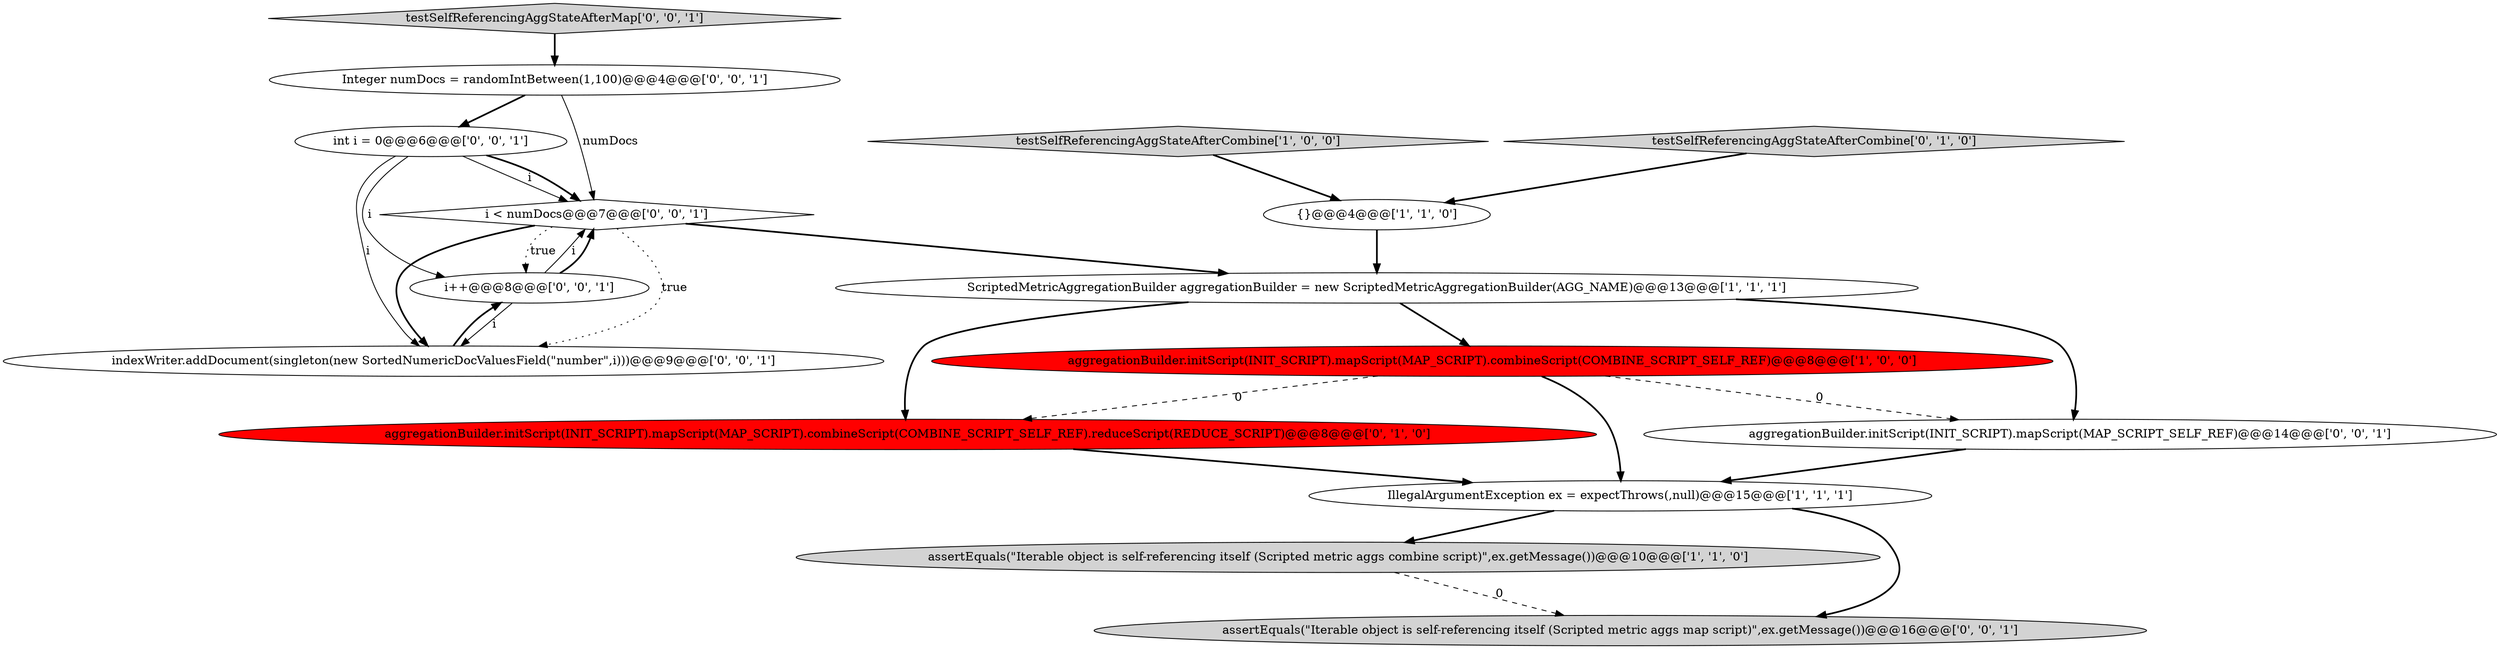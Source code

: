 digraph {
12 [style = filled, label = "int i = 0@@@6@@@['0', '0', '1']", fillcolor = white, shape = ellipse image = "AAA0AAABBB3BBB"];
15 [style = filled, label = "i < numDocs@@@7@@@['0', '0', '1']", fillcolor = white, shape = diamond image = "AAA0AAABBB3BBB"];
3 [style = filled, label = "assertEquals(\"Iterable object is self-referencing itself (Scripted metric aggs combine script)\",ex.getMessage())@@@10@@@['1', '1', '0']", fillcolor = lightgray, shape = ellipse image = "AAA0AAABBB1BBB"];
1 [style = filled, label = "testSelfReferencingAggStateAfterCombine['1', '0', '0']", fillcolor = lightgray, shape = diamond image = "AAA0AAABBB1BBB"];
5 [style = filled, label = "aggregationBuilder.initScript(INIT_SCRIPT).mapScript(MAP_SCRIPT).combineScript(COMBINE_SCRIPT_SELF_REF)@@@8@@@['1', '0', '0']", fillcolor = red, shape = ellipse image = "AAA1AAABBB1BBB"];
7 [style = filled, label = "testSelfReferencingAggStateAfterCombine['0', '1', '0']", fillcolor = lightgray, shape = diamond image = "AAA0AAABBB2BBB"];
2 [style = filled, label = "IllegalArgumentException ex = expectThrows(,null)@@@15@@@['1', '1', '1']", fillcolor = white, shape = ellipse image = "AAA0AAABBB1BBB"];
0 [style = filled, label = "{}@@@4@@@['1', '1', '0']", fillcolor = white, shape = ellipse image = "AAA0AAABBB1BBB"];
4 [style = filled, label = "ScriptedMetricAggregationBuilder aggregationBuilder = new ScriptedMetricAggregationBuilder(AGG_NAME)@@@13@@@['1', '1', '1']", fillcolor = white, shape = ellipse image = "AAA0AAABBB1BBB"];
11 [style = filled, label = "i++@@@8@@@['0', '0', '1']", fillcolor = white, shape = ellipse image = "AAA0AAABBB3BBB"];
10 [style = filled, label = "testSelfReferencingAggStateAfterMap['0', '0', '1']", fillcolor = lightgray, shape = diamond image = "AAA0AAABBB3BBB"];
13 [style = filled, label = "Integer numDocs = randomIntBetween(1,100)@@@4@@@['0', '0', '1']", fillcolor = white, shape = ellipse image = "AAA0AAABBB3BBB"];
14 [style = filled, label = "indexWriter.addDocument(singleton(new SortedNumericDocValuesField(\"number\",i)))@@@9@@@['0', '0', '1']", fillcolor = white, shape = ellipse image = "AAA0AAABBB3BBB"];
9 [style = filled, label = "assertEquals(\"Iterable object is self-referencing itself (Scripted metric aggs map script)\",ex.getMessage())@@@16@@@['0', '0', '1']", fillcolor = lightgray, shape = ellipse image = "AAA0AAABBB3BBB"];
6 [style = filled, label = "aggregationBuilder.initScript(INIT_SCRIPT).mapScript(MAP_SCRIPT).combineScript(COMBINE_SCRIPT_SELF_REF).reduceScript(REDUCE_SCRIPT)@@@8@@@['0', '1', '0']", fillcolor = red, shape = ellipse image = "AAA1AAABBB2BBB"];
8 [style = filled, label = "aggregationBuilder.initScript(INIT_SCRIPT).mapScript(MAP_SCRIPT_SELF_REF)@@@14@@@['0', '0', '1']", fillcolor = white, shape = ellipse image = "AAA0AAABBB3BBB"];
15->14 [style = bold, label=""];
4->6 [style = bold, label=""];
12->15 [style = solid, label="i"];
2->3 [style = bold, label=""];
12->15 [style = bold, label=""];
7->0 [style = bold, label=""];
1->0 [style = bold, label=""];
2->9 [style = bold, label=""];
15->14 [style = dotted, label="true"];
11->15 [style = solid, label="i"];
11->15 [style = bold, label=""];
6->2 [style = bold, label=""];
5->2 [style = bold, label=""];
13->12 [style = bold, label=""];
5->6 [style = dashed, label="0"];
12->14 [style = solid, label="i"];
8->2 [style = bold, label=""];
10->13 [style = bold, label=""];
3->9 [style = dashed, label="0"];
0->4 [style = bold, label=""];
15->4 [style = bold, label=""];
11->14 [style = solid, label="i"];
15->11 [style = dotted, label="true"];
5->8 [style = dashed, label="0"];
4->8 [style = bold, label=""];
13->15 [style = solid, label="numDocs"];
12->11 [style = solid, label="i"];
14->11 [style = bold, label=""];
4->5 [style = bold, label=""];
}
